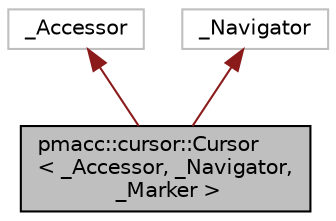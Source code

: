 digraph "pmacc::cursor::Cursor&lt; _Accessor, _Navigator, _Marker &gt;"
{
 // LATEX_PDF_SIZE
  edge [fontname="Helvetica",fontsize="10",labelfontname="Helvetica",labelfontsize="10"];
  node [fontname="Helvetica",fontsize="10",shape=record];
  Node1 [label="pmacc::cursor::Cursor\l\< _Accessor, _Navigator,\l _Marker \>",height=0.2,width=0.4,color="black", fillcolor="grey75", style="filled", fontcolor="black",tooltip="A cursor is used to access a single datum and to jump to another one."];
  Node2 -> Node1 [dir="back",color="firebrick4",fontsize="10",style="solid",fontname="Helvetica"];
  Node2 [label="_Accessor",height=0.2,width=0.4,color="grey75", fillcolor="white", style="filled",tooltip=" "];
  Node3 -> Node1 [dir="back",color="firebrick4",fontsize="10",style="solid",fontname="Helvetica"];
  Node3 [label="_Navigator",height=0.2,width=0.4,color="grey75", fillcolor="white", style="filled",tooltip=" "];
}
